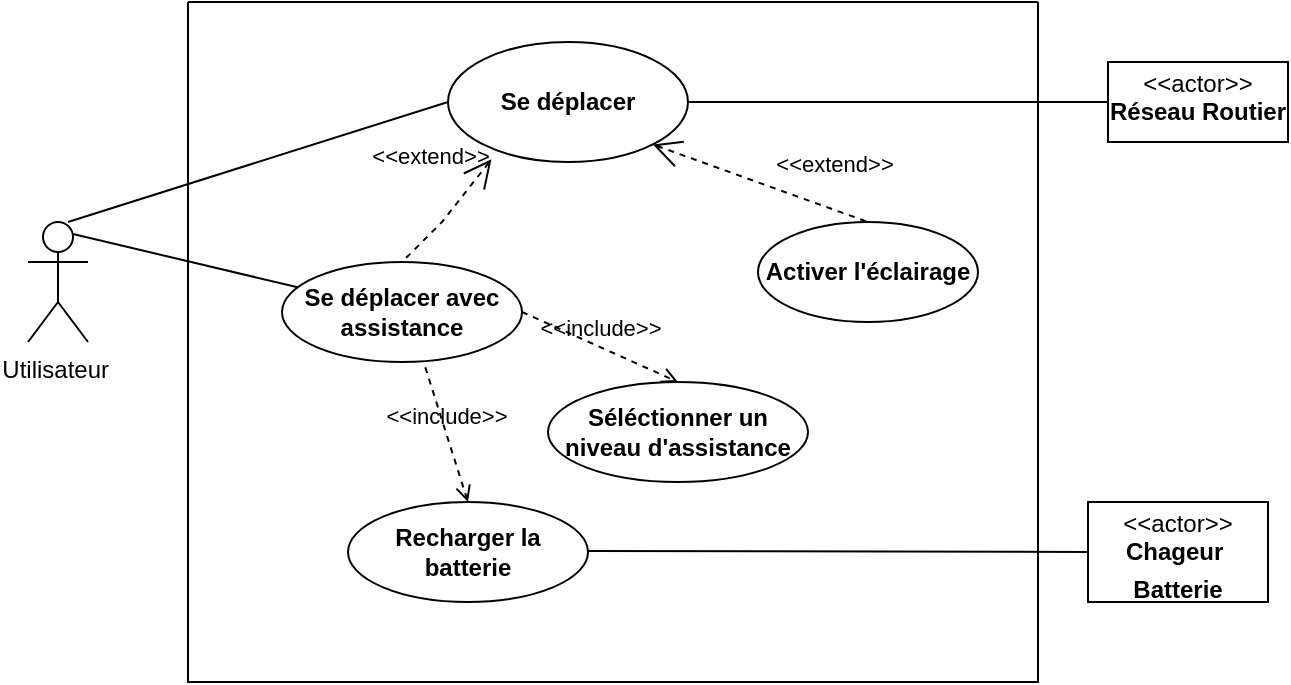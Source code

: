 <mxfile version="22.1.18" type="github">
  <diagram name="Page-1" id="nRqZeNwkFUS9dAFO-96K">
    <mxGraphModel dx="934" dy="494" grid="1" gridSize="10" guides="1" tooltips="1" connect="1" arrows="1" fold="1" page="1" pageScale="1" pageWidth="850" pageHeight="1100" math="0" shadow="0">
      <root>
        <mxCell id="0" />
        <mxCell id="1" parent="0" />
        <mxCell id="HgvfMSB2eSYSu0iBL3_9-1" value="Utilisateur&amp;nbsp;" style="shape=umlActor;html=1;verticalLabelPosition=bottom;verticalAlign=top;align=center;" parent="1" vertex="1">
          <mxGeometry x="90" y="130" width="30" height="60" as="geometry" />
        </mxCell>
        <mxCell id="HgvfMSB2eSYSu0iBL3_9-3" value="" style="swimlane;startSize=0;" parent="1" vertex="1">
          <mxGeometry x="170" y="20" width="425" height="340" as="geometry">
            <mxRectangle x="170" y="20" width="50" height="40" as="alternateBounds" />
          </mxGeometry>
        </mxCell>
        <mxCell id="HgvfMSB2eSYSu0iBL3_9-4" value="Se déplacer" style="shape=ellipse;html=1;strokeWidth=1;fontStyle=1;whiteSpace=wrap;align=center;perimeter=ellipsePerimeter;" parent="HgvfMSB2eSYSu0iBL3_9-3" vertex="1">
          <mxGeometry x="130" y="20" width="120" height="60" as="geometry" />
        </mxCell>
        <mxCell id="HgvfMSB2eSYSu0iBL3_9-6" value="Activer l&#39;éclairage" style="shape=ellipse;html=1;strokeWidth=1;fontStyle=1;whiteSpace=wrap;align=center;perimeter=ellipsePerimeter;" parent="HgvfMSB2eSYSu0iBL3_9-3" vertex="1">
          <mxGeometry x="285" y="110" width="110" height="50" as="geometry" />
        </mxCell>
        <mxCell id="HgvfMSB2eSYSu0iBL3_9-9" value="&amp;lt;&amp;lt;extend&amp;gt;&amp;gt;" style="edgeStyle=none;html=1;startArrow=open;endArrow=none;startSize=12;verticalAlign=bottom;dashed=1;labelBackgroundColor=none;rounded=0;exitX=1;exitY=1;exitDx=0;exitDy=0;" parent="HgvfMSB2eSYSu0iBL3_9-3" source="HgvfMSB2eSYSu0iBL3_9-4" edge="1">
          <mxGeometry x="0.606" y="13" width="160" relative="1" as="geometry">
            <mxPoint x="130" y="190" as="sourcePoint" />
            <mxPoint x="340" y="110" as="targetPoint" />
            <mxPoint as="offset" />
          </mxGeometry>
        </mxCell>
        <mxCell id="HgvfMSB2eSYSu0iBL3_9-10" value="Se déplacer avec assistance" style="shape=ellipse;html=1;strokeWidth=1;fontStyle=1;whiteSpace=wrap;align=center;perimeter=ellipsePerimeter;" parent="HgvfMSB2eSYSu0iBL3_9-3" vertex="1">
          <mxGeometry x="47" y="130" width="120" height="50" as="geometry" />
        </mxCell>
        <mxCell id="HgvfMSB2eSYSu0iBL3_9-11" value="&amp;lt;&amp;lt;extend&amp;gt;&amp;gt;" style="edgeStyle=none;html=1;startArrow=open;endArrow=none;startSize=12;verticalAlign=bottom;dashed=1;labelBackgroundColor=none;rounded=0;exitX=0.181;exitY=0.978;exitDx=0;exitDy=0;entryX=0.5;entryY=0;entryDx=0;entryDy=0;exitPerimeter=0;" parent="HgvfMSB2eSYSu0iBL3_9-3" source="HgvfMSB2eSYSu0iBL3_9-4" target="HgvfMSB2eSYSu0iBL3_9-10" edge="1">
          <mxGeometry x="-0.282" y="-20" width="160" relative="1" as="geometry">
            <mxPoint x="260" y="60" as="sourcePoint" />
            <mxPoint x="350" y="120" as="targetPoint" />
            <mxPoint as="offset" />
            <Array as="points">
              <mxPoint x="127" y="110" />
            </Array>
          </mxGeometry>
        </mxCell>
        <mxCell id="HgvfMSB2eSYSu0iBL3_9-12" value="Séléctionner un niveau d&#39;assistance" style="shape=ellipse;html=1;strokeWidth=1;fontStyle=1;whiteSpace=wrap;align=center;perimeter=ellipsePerimeter;" parent="HgvfMSB2eSYSu0iBL3_9-3" vertex="1">
          <mxGeometry x="180" y="190" width="130" height="50" as="geometry" />
        </mxCell>
        <mxCell id="HgvfMSB2eSYSu0iBL3_9-13" value="Recharger la batterie" style="shape=ellipse;html=1;strokeWidth=1;fontStyle=1;whiteSpace=wrap;align=center;perimeter=ellipsePerimeter;" parent="HgvfMSB2eSYSu0iBL3_9-3" vertex="1">
          <mxGeometry x="80" y="250" width="120" height="50" as="geometry" />
        </mxCell>
        <mxCell id="HgvfMSB2eSYSu0iBL3_9-14" value="&amp;lt;&amp;lt;include&amp;gt;&amp;gt;" style="edgeStyle=none;html=1;endArrow=open;verticalAlign=bottom;dashed=1;labelBackgroundColor=none;rounded=0;exitX=1;exitY=0.5;exitDx=0;exitDy=0;entryX=0.5;entryY=0;entryDx=0;entryDy=0;" parent="HgvfMSB2eSYSu0iBL3_9-3" source="HgvfMSB2eSYSu0iBL3_9-10" target="HgvfMSB2eSYSu0iBL3_9-12" edge="1">
          <mxGeometry width="160" relative="1" as="geometry">
            <mxPoint x="160" y="190" as="sourcePoint" />
            <mxPoint x="320" y="190" as="targetPoint" />
          </mxGeometry>
        </mxCell>
        <mxCell id="HgvfMSB2eSYSu0iBL3_9-15" value="&amp;lt;&amp;lt;include&amp;gt;&amp;gt;" style="edgeStyle=none;html=1;endArrow=open;verticalAlign=bottom;dashed=1;labelBackgroundColor=none;rounded=0;exitX=0.597;exitY=1.053;exitDx=0;exitDy=0;exitPerimeter=0;entryX=0.5;entryY=0;entryDx=0;entryDy=0;" parent="HgvfMSB2eSYSu0iBL3_9-3" source="HgvfMSB2eSYSu0iBL3_9-10" target="HgvfMSB2eSYSu0iBL3_9-13" edge="1">
          <mxGeometry width="160" relative="1" as="geometry">
            <mxPoint x="160" y="190" as="sourcePoint" />
            <mxPoint x="320" y="190" as="targetPoint" />
          </mxGeometry>
        </mxCell>
        <mxCell id="HgvfMSB2eSYSu0iBL3_9-18" value="" style="edgeStyle=none;html=1;endArrow=none;verticalAlign=bottom;rounded=0;entryX=0;entryY=0.5;entryDx=0;entryDy=0;" parent="HgvfMSB2eSYSu0iBL3_9-3" target="HgvfMSB2eSYSu0iBL3_9-16" edge="1">
          <mxGeometry width="160" relative="1" as="geometry">
            <mxPoint x="200" y="274.5" as="sourcePoint" />
            <mxPoint x="360" y="274.5" as="targetPoint" />
          </mxGeometry>
        </mxCell>
        <mxCell id="HgvfMSB2eSYSu0iBL3_9-19" value="" style="edgeStyle=none;html=1;endArrow=none;verticalAlign=bottom;rounded=0;entryX=0;entryY=0.5;entryDx=0;entryDy=0;" parent="HgvfMSB2eSYSu0iBL3_9-3" target="HgvfMSB2eSYSu0iBL3_9-4" edge="1">
          <mxGeometry width="160" relative="1" as="geometry">
            <mxPoint x="-60" y="110" as="sourcePoint" />
            <mxPoint x="100" y="110" as="targetPoint" />
          </mxGeometry>
        </mxCell>
        <mxCell id="HgvfMSB2eSYSu0iBL3_9-16" value="&lt;p style=&quot;margin:0px;margin-top:4px;text-align:center;&quot;&gt;&amp;lt;&amp;lt;actor&amp;gt;&amp;gt;&lt;br&gt;&lt;b&gt;Chageur&amp;nbsp;&lt;/b&gt;&lt;/p&gt;&lt;p style=&quot;margin:0px;margin-top:4px;text-align:center;&quot;&gt;&lt;b&gt;Batterie&lt;/b&gt;&lt;/p&gt;" style="shape=rect;html=1;overflow=fill;html=1;whiteSpace=wrap;align=center;" parent="1" vertex="1">
          <mxGeometry x="620" y="270" width="90" height="50" as="geometry" />
        </mxCell>
        <mxCell id="HgvfMSB2eSYSu0iBL3_9-20" value="" style="edgeStyle=none;html=1;endArrow=none;verticalAlign=bottom;rounded=0;exitX=0.75;exitY=0.1;exitDx=0;exitDy=0;exitPerimeter=0;" parent="1" source="HgvfMSB2eSYSu0iBL3_9-1" target="HgvfMSB2eSYSu0iBL3_9-10" edge="1">
          <mxGeometry width="160" relative="1" as="geometry">
            <mxPoint x="120" y="140" as="sourcePoint" />
            <mxPoint x="310" y="80" as="targetPoint" />
          </mxGeometry>
        </mxCell>
        <mxCell id="hgrzI7RjDwP9-yeRiwC0-1" value="&lt;p style=&quot;margin:0px;margin-top:4px;text-align:center;&quot;&gt;&amp;lt;&amp;lt;actor&amp;gt;&amp;gt;&lt;br&gt;&lt;b&gt;Réseau Routier&lt;/b&gt;&lt;/p&gt;" style="shape=rect;html=1;overflow=fill;html=1;whiteSpace=wrap;align=center;" vertex="1" parent="1">
          <mxGeometry x="630" y="50" width="90" height="40" as="geometry" />
        </mxCell>
        <mxCell id="hgrzI7RjDwP9-yeRiwC0-2" style="edgeStyle=orthogonalEdgeStyle;rounded=0;orthogonalLoop=1;jettySize=auto;html=1;exitX=1;exitY=0.5;exitDx=0;exitDy=0;entryX=0;entryY=0.5;entryDx=0;entryDy=0;endArrow=none;endFill=0;" edge="1" parent="1" source="HgvfMSB2eSYSu0iBL3_9-4" target="hgrzI7RjDwP9-yeRiwC0-1">
          <mxGeometry relative="1" as="geometry" />
        </mxCell>
      </root>
    </mxGraphModel>
  </diagram>
</mxfile>

